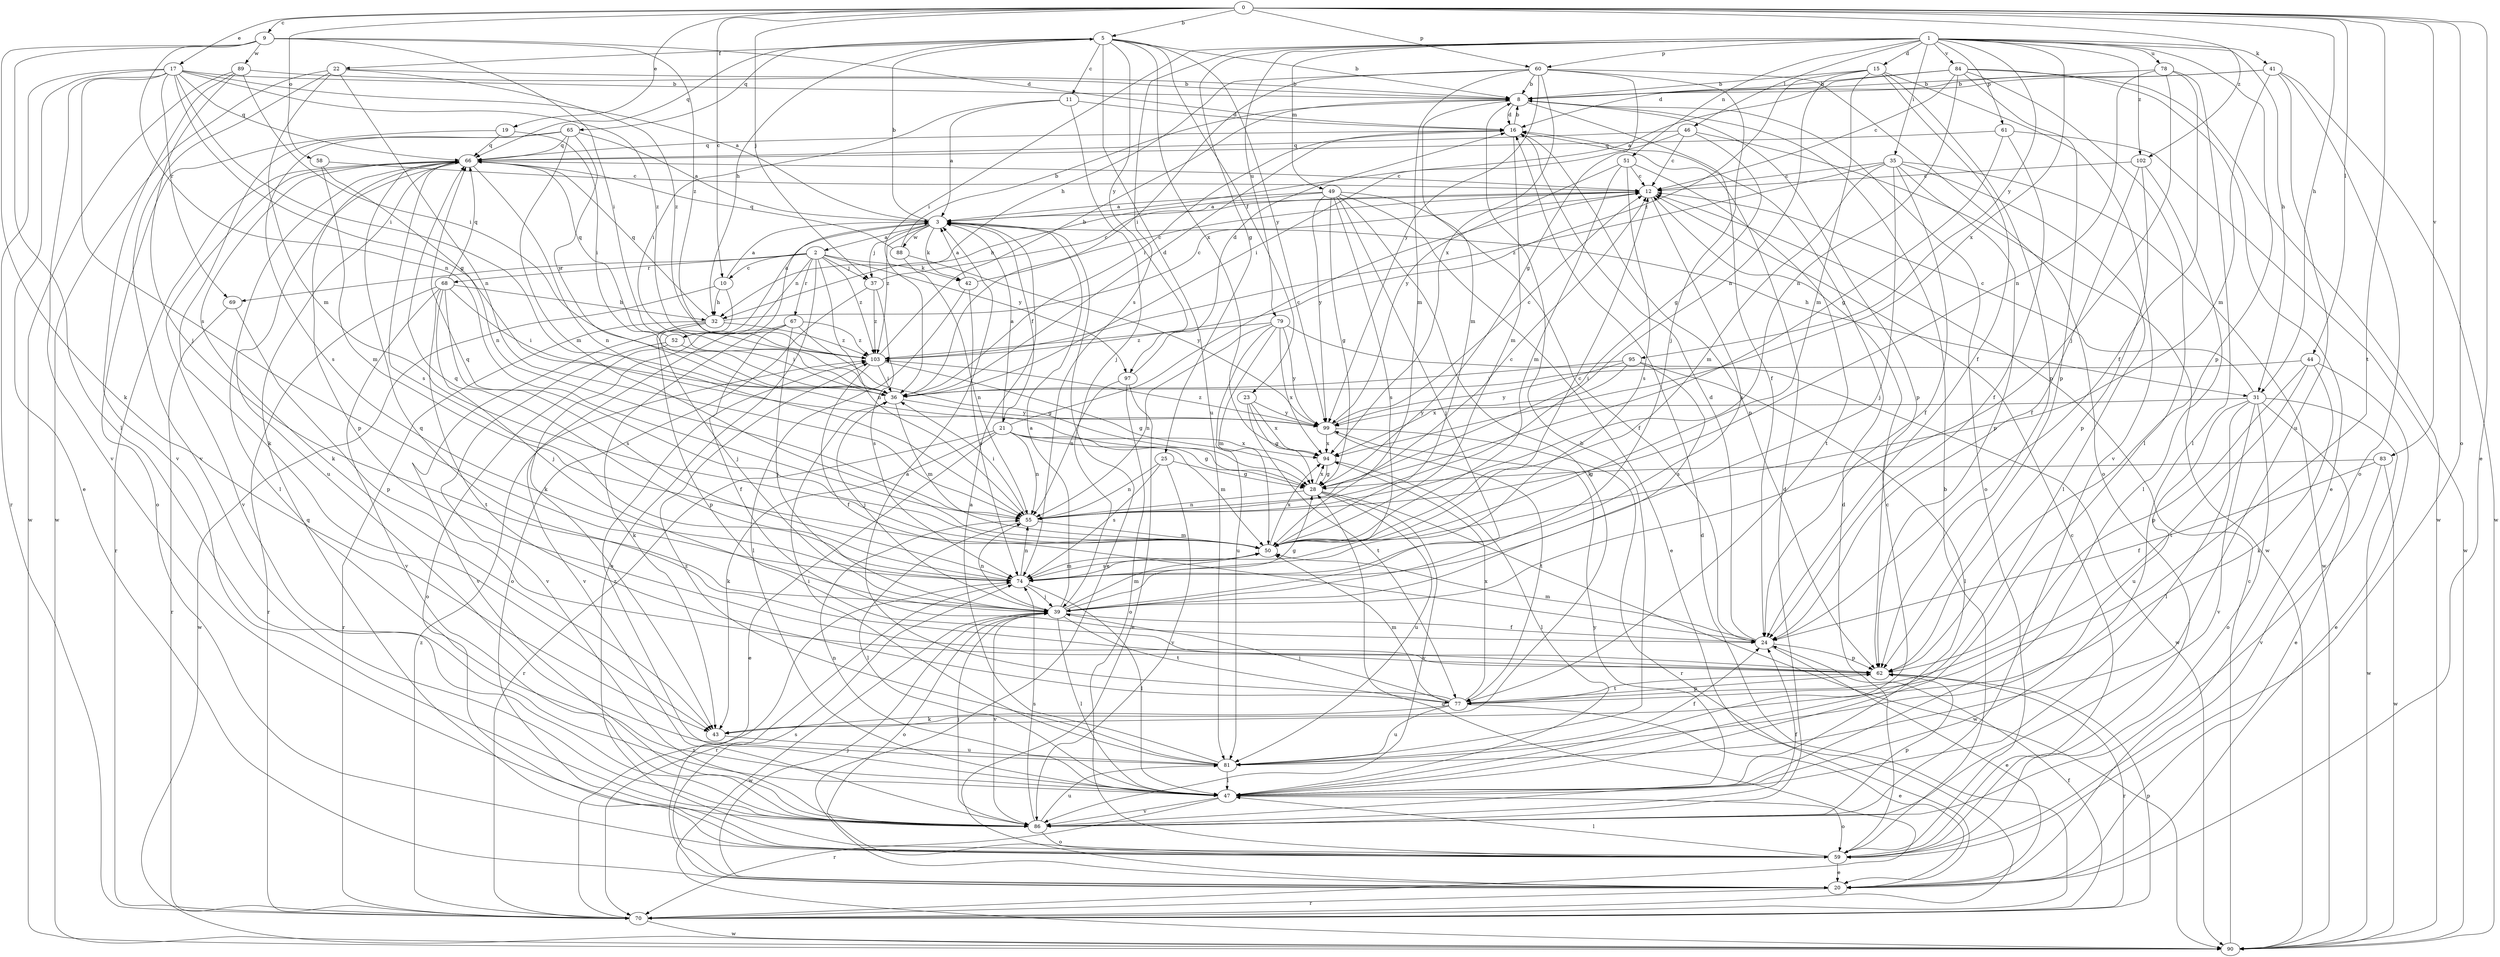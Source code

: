 strict digraph  {
0;
1;
2;
3;
5;
8;
9;
10;
11;
12;
15;
16;
17;
19;
20;
21;
22;
23;
24;
25;
28;
31;
32;
35;
36;
37;
39;
41;
42;
43;
44;
46;
47;
49;
50;
51;
52;
55;
58;
59;
60;
61;
62;
65;
66;
67;
68;
69;
70;
74;
77;
78;
79;
81;
83;
84;
86;
88;
89;
90;
94;
95;
97;
99;
102;
103;
0 -> 5  [label=b];
0 -> 9  [label=c];
0 -> 10  [label=c];
0 -> 17  [label=e];
0 -> 19  [label=e];
0 -> 20  [label=e];
0 -> 31  [label=h];
0 -> 37  [label=j];
0 -> 44  [label=l];
0 -> 58  [label=o];
0 -> 59  [label=o];
0 -> 60  [label=p];
0 -> 77  [label=t];
0 -> 83  [label=v];
0 -> 102  [label=z];
1 -> 15  [label=d];
1 -> 25  [label=g];
1 -> 31  [label=h];
1 -> 35  [label=i];
1 -> 36  [label=i];
1 -> 41  [label=k];
1 -> 46  [label=l];
1 -> 49  [label=m];
1 -> 51  [label=n];
1 -> 60  [label=p];
1 -> 61  [label=p];
1 -> 62  [label=p];
1 -> 74  [label=s];
1 -> 78  [label=u];
1 -> 79  [label=u];
1 -> 84  [label=v];
1 -> 94  [label=x];
1 -> 95  [label=y];
1 -> 102  [label=z];
2 -> 10  [label=c];
2 -> 37  [label=j];
2 -> 42  [label=k];
2 -> 52  [label=n];
2 -> 55  [label=n];
2 -> 59  [label=o];
2 -> 67  [label=r];
2 -> 68  [label=r];
2 -> 69  [label=r];
2 -> 97  [label=y];
2 -> 103  [label=z];
3 -> 2  [label=a];
3 -> 5  [label=b];
3 -> 20  [label=e];
3 -> 21  [label=f];
3 -> 31  [label=h];
3 -> 37  [label=j];
3 -> 42  [label=k];
3 -> 43  [label=k];
3 -> 88  [label=w];
3 -> 103  [label=z];
5 -> 8  [label=b];
5 -> 11  [label=c];
5 -> 22  [label=f];
5 -> 23  [label=f];
5 -> 32  [label=h];
5 -> 65  [label=q];
5 -> 66  [label=q];
5 -> 81  [label=u];
5 -> 94  [label=x];
5 -> 97  [label=y];
5 -> 99  [label=y];
8 -> 16  [label=d];
8 -> 24  [label=f];
8 -> 50  [label=m];
8 -> 59  [label=o];
8 -> 62  [label=p];
9 -> 16  [label=d];
9 -> 36  [label=i];
9 -> 43  [label=k];
9 -> 47  [label=l];
9 -> 55  [label=n];
9 -> 89  [label=w];
9 -> 103  [label=z];
10 -> 3  [label=a];
10 -> 32  [label=h];
10 -> 39  [label=j];
10 -> 90  [label=w];
11 -> 3  [label=a];
11 -> 16  [label=d];
11 -> 36  [label=i];
11 -> 39  [label=j];
12 -> 3  [label=a];
12 -> 74  [label=s];
15 -> 8  [label=b];
15 -> 24  [label=f];
15 -> 50  [label=m];
15 -> 55  [label=n];
15 -> 62  [label=p];
15 -> 86  [label=v];
15 -> 103  [label=z];
16 -> 8  [label=b];
16 -> 36  [label=i];
16 -> 50  [label=m];
16 -> 62  [label=p];
16 -> 66  [label=q];
17 -> 3  [label=a];
17 -> 8  [label=b];
17 -> 20  [label=e];
17 -> 28  [label=g];
17 -> 36  [label=i];
17 -> 66  [label=q];
17 -> 69  [label=r];
17 -> 70  [label=r];
17 -> 74  [label=s];
17 -> 86  [label=v];
17 -> 103  [label=z];
19 -> 36  [label=i];
19 -> 59  [label=o];
19 -> 66  [label=q];
20 -> 39  [label=j];
20 -> 70  [label=r];
20 -> 74  [label=s];
21 -> 3  [label=a];
21 -> 12  [label=c];
21 -> 20  [label=e];
21 -> 28  [label=g];
21 -> 43  [label=k];
21 -> 50  [label=m];
21 -> 55  [label=n];
21 -> 70  [label=r];
21 -> 94  [label=x];
22 -> 8  [label=b];
22 -> 50  [label=m];
22 -> 55  [label=n];
22 -> 86  [label=v];
22 -> 90  [label=w];
22 -> 103  [label=z];
23 -> 28  [label=g];
23 -> 77  [label=t];
23 -> 94  [label=x];
23 -> 99  [label=y];
24 -> 16  [label=d];
24 -> 20  [label=e];
24 -> 50  [label=m];
24 -> 62  [label=p];
25 -> 28  [label=g];
25 -> 55  [label=n];
25 -> 74  [label=s];
25 -> 86  [label=v];
28 -> 55  [label=n];
28 -> 81  [label=u];
28 -> 86  [label=v];
28 -> 90  [label=w];
28 -> 94  [label=x];
31 -> 12  [label=c];
31 -> 20  [label=e];
31 -> 47  [label=l];
31 -> 59  [label=o];
31 -> 81  [label=u];
31 -> 86  [label=v];
31 -> 90  [label=w];
31 -> 99  [label=y];
32 -> 12  [label=c];
32 -> 62  [label=p];
32 -> 66  [label=q];
32 -> 70  [label=r];
32 -> 86  [label=v];
32 -> 103  [label=z];
35 -> 12  [label=c];
35 -> 24  [label=f];
35 -> 39  [label=j];
35 -> 47  [label=l];
35 -> 50  [label=m];
35 -> 62  [label=p];
35 -> 90  [label=w];
35 -> 103  [label=z];
36 -> 16  [label=d];
36 -> 39  [label=j];
36 -> 50  [label=m];
36 -> 99  [label=y];
37 -> 12  [label=c];
37 -> 59  [label=o];
37 -> 74  [label=s];
37 -> 103  [label=z];
39 -> 3  [label=a];
39 -> 24  [label=f];
39 -> 28  [label=g];
39 -> 47  [label=l];
39 -> 50  [label=m];
39 -> 55  [label=n];
39 -> 59  [label=o];
39 -> 77  [label=t];
39 -> 86  [label=v];
39 -> 90  [label=w];
41 -> 8  [label=b];
41 -> 16  [label=d];
41 -> 50  [label=m];
41 -> 59  [label=o];
41 -> 81  [label=u];
41 -> 90  [label=w];
42 -> 3  [label=a];
42 -> 12  [label=c];
42 -> 47  [label=l];
42 -> 74  [label=s];
43 -> 81  [label=u];
44 -> 20  [label=e];
44 -> 36  [label=i];
44 -> 43  [label=k];
44 -> 62  [label=p];
44 -> 77  [label=t];
46 -> 12  [label=c];
46 -> 28  [label=g];
46 -> 36  [label=i];
46 -> 66  [label=q];
46 -> 90  [label=w];
47 -> 12  [label=c];
47 -> 55  [label=n];
47 -> 59  [label=o];
47 -> 70  [label=r];
47 -> 86  [label=v];
47 -> 103  [label=z];
49 -> 3  [label=a];
49 -> 20  [label=e];
49 -> 24  [label=f];
49 -> 28  [label=g];
49 -> 32  [label=h];
49 -> 39  [label=j];
49 -> 43  [label=k];
49 -> 74  [label=s];
49 -> 99  [label=y];
50 -> 12  [label=c];
50 -> 66  [label=q];
50 -> 74  [label=s];
50 -> 94  [label=x];
51 -> 12  [label=c];
51 -> 50  [label=m];
51 -> 74  [label=s];
51 -> 77  [label=t];
51 -> 99  [label=y];
52 -> 3  [label=a];
52 -> 36  [label=i];
52 -> 59  [label=o];
52 -> 66  [label=q];
52 -> 86  [label=v];
55 -> 12  [label=c];
55 -> 36  [label=i];
55 -> 47  [label=l];
55 -> 50  [label=m];
58 -> 12  [label=c];
58 -> 50  [label=m];
58 -> 55  [label=n];
59 -> 8  [label=b];
59 -> 12  [label=c];
59 -> 16  [label=d];
59 -> 20  [label=e];
59 -> 47  [label=l];
59 -> 66  [label=q];
60 -> 8  [label=b];
60 -> 28  [label=g];
60 -> 32  [label=h];
60 -> 36  [label=i];
60 -> 39  [label=j];
60 -> 50  [label=m];
60 -> 59  [label=o];
60 -> 94  [label=x];
60 -> 99  [label=y];
61 -> 24  [label=f];
61 -> 28  [label=g];
61 -> 66  [label=q];
61 -> 90  [label=w];
62 -> 66  [label=q];
62 -> 70  [label=r];
62 -> 77  [label=t];
65 -> 3  [label=a];
65 -> 43  [label=k];
65 -> 50  [label=m];
65 -> 66  [label=q];
65 -> 74  [label=s];
65 -> 99  [label=y];
66 -> 12  [label=c];
66 -> 43  [label=k];
66 -> 47  [label=l];
66 -> 55  [label=n];
66 -> 62  [label=p];
66 -> 70  [label=r];
66 -> 74  [label=s];
66 -> 81  [label=u];
66 -> 86  [label=v];
67 -> 24  [label=f];
67 -> 28  [label=g];
67 -> 39  [label=j];
67 -> 43  [label=k];
67 -> 86  [label=v];
67 -> 103  [label=z];
68 -> 32  [label=h];
68 -> 36  [label=i];
68 -> 39  [label=j];
68 -> 66  [label=q];
68 -> 70  [label=r];
68 -> 74  [label=s];
68 -> 77  [label=t];
68 -> 86  [label=v];
69 -> 62  [label=p];
69 -> 70  [label=r];
70 -> 16  [label=d];
70 -> 24  [label=f];
70 -> 28  [label=g];
70 -> 62  [label=p];
70 -> 74  [label=s];
70 -> 90  [label=w];
70 -> 103  [label=z];
74 -> 39  [label=j];
74 -> 47  [label=l];
74 -> 50  [label=m];
74 -> 55  [label=n];
74 -> 66  [label=q];
74 -> 70  [label=r];
77 -> 3  [label=a];
77 -> 20  [label=e];
77 -> 39  [label=j];
77 -> 43  [label=k];
77 -> 50  [label=m];
77 -> 62  [label=p];
77 -> 81  [label=u];
77 -> 94  [label=x];
78 -> 8  [label=b];
78 -> 24  [label=f];
78 -> 39  [label=j];
78 -> 47  [label=l];
78 -> 55  [label=n];
79 -> 50  [label=m];
79 -> 55  [label=n];
79 -> 81  [label=u];
79 -> 90  [label=w];
79 -> 94  [label=x];
79 -> 99  [label=y];
79 -> 103  [label=z];
81 -> 3  [label=a];
81 -> 8  [label=b];
81 -> 24  [label=f];
81 -> 36  [label=i];
81 -> 47  [label=l];
81 -> 103  [label=z];
83 -> 24  [label=f];
83 -> 28  [label=g];
83 -> 86  [label=v];
83 -> 90  [label=w];
84 -> 3  [label=a];
84 -> 8  [label=b];
84 -> 12  [label=c];
84 -> 20  [label=e];
84 -> 47  [label=l];
84 -> 55  [label=n];
84 -> 62  [label=p];
84 -> 90  [label=w];
86 -> 16  [label=d];
86 -> 24  [label=f];
86 -> 39  [label=j];
86 -> 59  [label=o];
86 -> 62  [label=p];
86 -> 74  [label=s];
86 -> 81  [label=u];
86 -> 99  [label=y];
88 -> 8  [label=b];
88 -> 55  [label=n];
88 -> 66  [label=q];
88 -> 99  [label=y];
89 -> 8  [label=b];
89 -> 36  [label=i];
89 -> 39  [label=j];
89 -> 86  [label=v];
89 -> 90  [label=w];
90 -> 12  [label=c];
94 -> 28  [label=g];
94 -> 47  [label=l];
95 -> 36  [label=i];
95 -> 47  [label=l];
95 -> 74  [label=s];
95 -> 94  [label=x];
95 -> 99  [label=y];
97 -> 16  [label=d];
97 -> 20  [label=e];
97 -> 55  [label=n];
97 -> 59  [label=o];
99 -> 12  [label=c];
99 -> 70  [label=r];
99 -> 77  [label=t];
99 -> 94  [label=x];
99 -> 103  [label=z];
102 -> 12  [label=c];
102 -> 24  [label=f];
102 -> 47  [label=l];
102 -> 62  [label=p];
103 -> 8  [label=b];
103 -> 24  [label=f];
103 -> 28  [label=g];
103 -> 36  [label=i];
}
